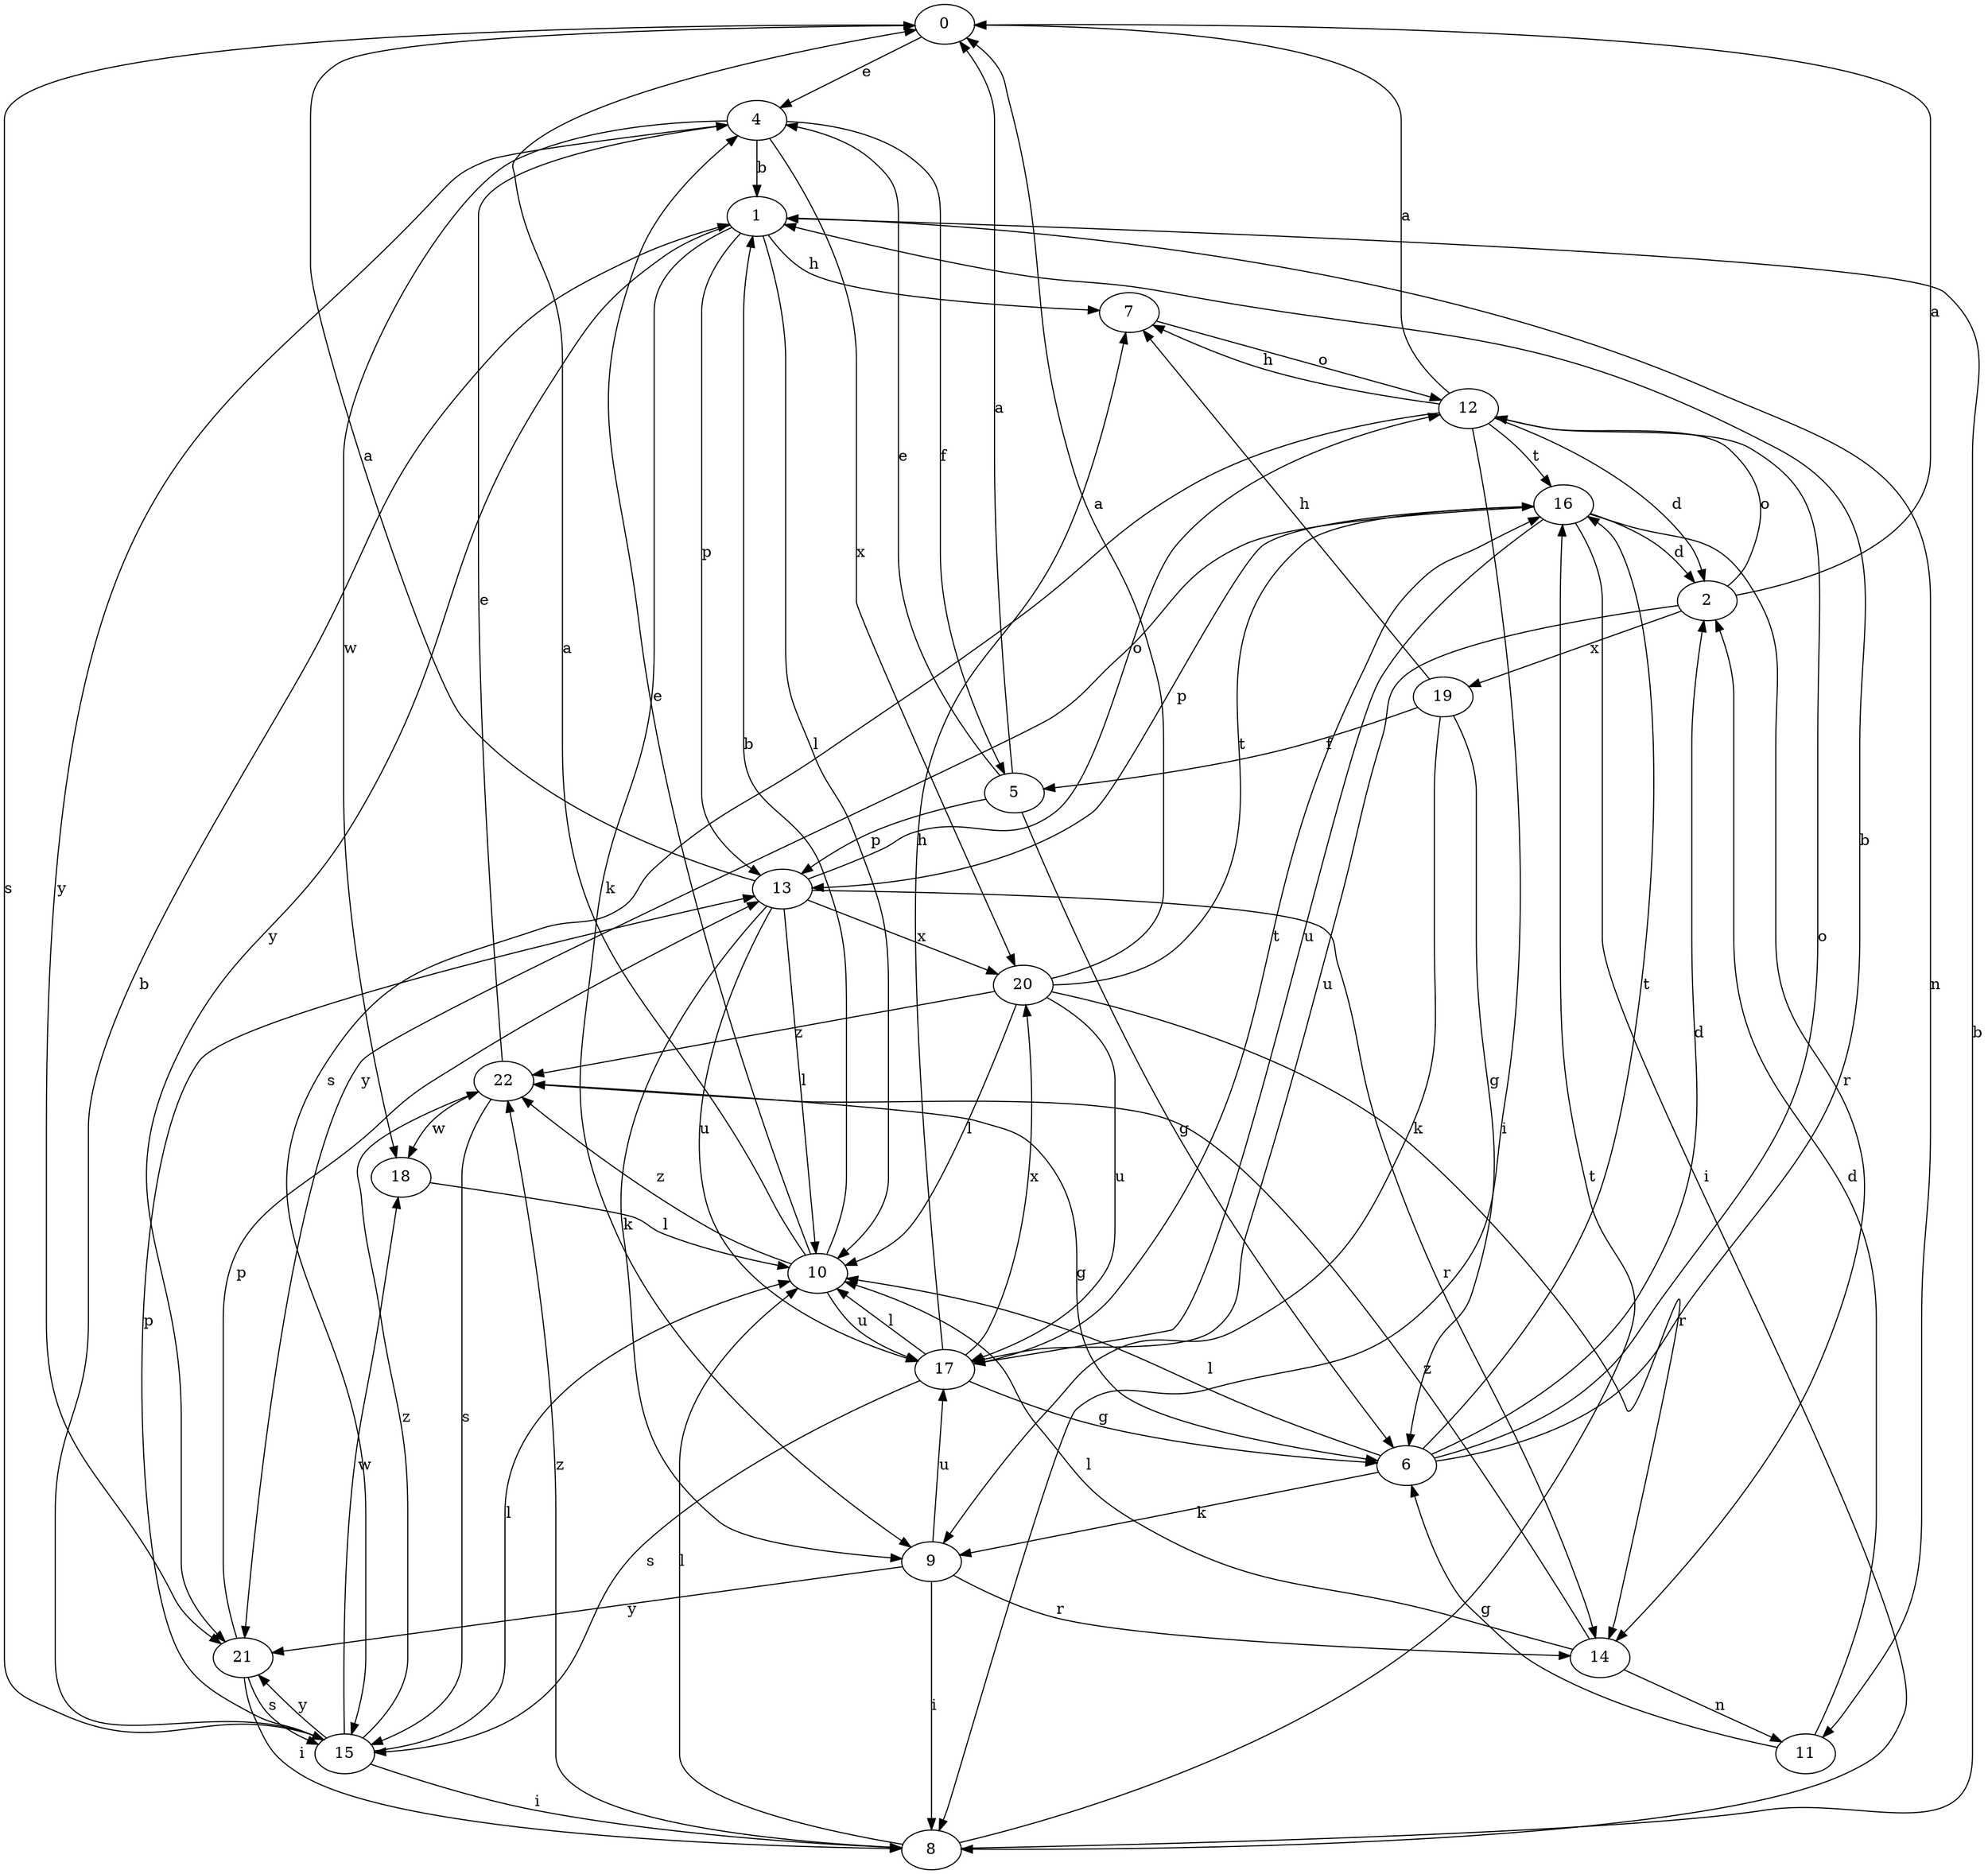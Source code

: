strict digraph  {
0;
1;
2;
4;
5;
6;
7;
8;
9;
10;
11;
12;
13;
14;
15;
16;
17;
18;
19;
20;
21;
22;
0 -> 4  [label=e];
0 -> 15  [label=s];
1 -> 7  [label=h];
1 -> 9  [label=k];
1 -> 10  [label=l];
1 -> 11  [label=n];
1 -> 13  [label=p];
1 -> 21  [label=y];
2 -> 0  [label=a];
2 -> 12  [label=o];
2 -> 17  [label=u];
2 -> 19  [label=x];
4 -> 1  [label=b];
4 -> 5  [label=f];
4 -> 18  [label=w];
4 -> 20  [label=x];
4 -> 21  [label=y];
5 -> 0  [label=a];
5 -> 4  [label=e];
5 -> 6  [label=g];
5 -> 13  [label=p];
6 -> 1  [label=b];
6 -> 2  [label=d];
6 -> 9  [label=k];
6 -> 10  [label=l];
6 -> 12  [label=o];
6 -> 16  [label=t];
7 -> 12  [label=o];
8 -> 1  [label=b];
8 -> 10  [label=l];
8 -> 16  [label=t];
8 -> 22  [label=z];
9 -> 8  [label=i];
9 -> 14  [label=r];
9 -> 17  [label=u];
9 -> 21  [label=y];
10 -> 0  [label=a];
10 -> 1  [label=b];
10 -> 4  [label=e];
10 -> 17  [label=u];
10 -> 22  [label=z];
11 -> 2  [label=d];
11 -> 6  [label=g];
12 -> 0  [label=a];
12 -> 2  [label=d];
12 -> 7  [label=h];
12 -> 8  [label=i];
12 -> 15  [label=s];
12 -> 16  [label=t];
13 -> 0  [label=a];
13 -> 9  [label=k];
13 -> 10  [label=l];
13 -> 12  [label=o];
13 -> 14  [label=r];
13 -> 17  [label=u];
13 -> 20  [label=x];
14 -> 10  [label=l];
14 -> 11  [label=n];
14 -> 22  [label=z];
15 -> 1  [label=b];
15 -> 8  [label=i];
15 -> 10  [label=l];
15 -> 13  [label=p];
15 -> 18  [label=w];
15 -> 21  [label=y];
15 -> 22  [label=z];
16 -> 2  [label=d];
16 -> 8  [label=i];
16 -> 13  [label=p];
16 -> 14  [label=r];
16 -> 17  [label=u];
16 -> 21  [label=y];
17 -> 6  [label=g];
17 -> 7  [label=h];
17 -> 10  [label=l];
17 -> 15  [label=s];
17 -> 16  [label=t];
17 -> 20  [label=x];
18 -> 10  [label=l];
19 -> 5  [label=f];
19 -> 6  [label=g];
19 -> 7  [label=h];
19 -> 9  [label=k];
20 -> 0  [label=a];
20 -> 10  [label=l];
20 -> 14  [label=r];
20 -> 16  [label=t];
20 -> 17  [label=u];
20 -> 22  [label=z];
21 -> 8  [label=i];
21 -> 13  [label=p];
21 -> 15  [label=s];
22 -> 4  [label=e];
22 -> 6  [label=g];
22 -> 15  [label=s];
22 -> 18  [label=w];
}
